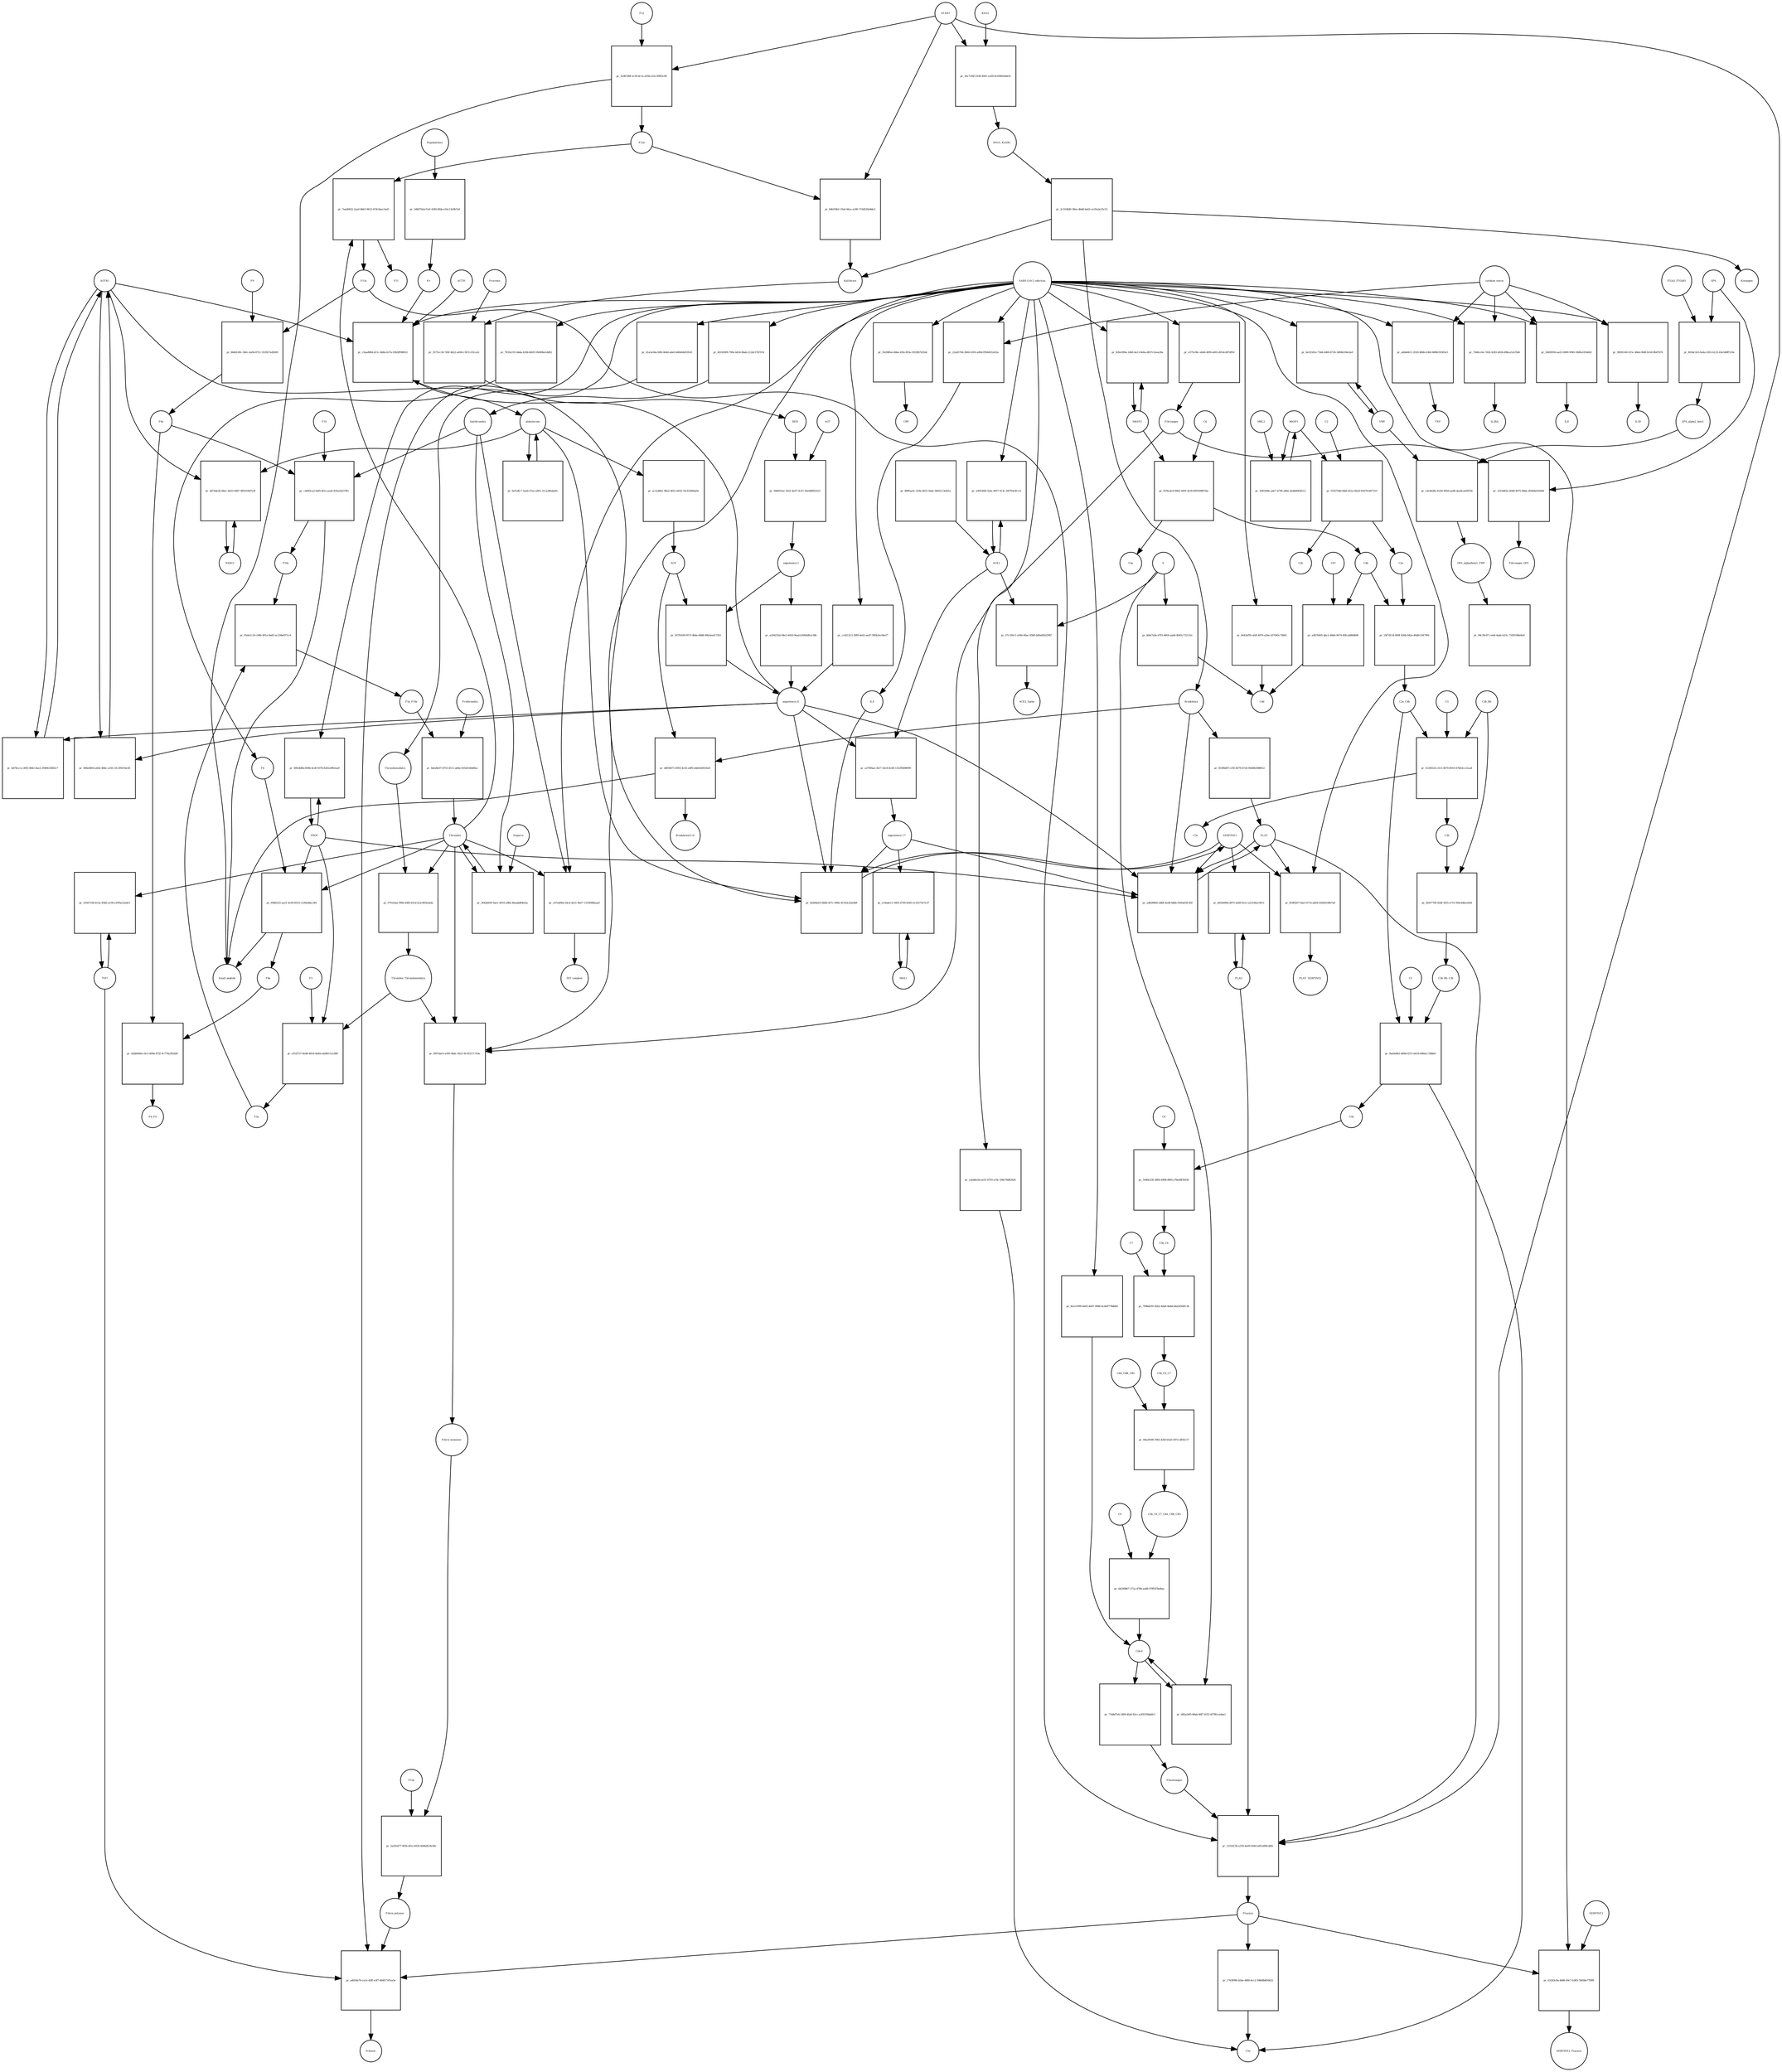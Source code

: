 strict digraph  {
F8 [annotation="urn_miriam_hgnc_3546|urn_miriam_taxonomy_9606", bipartite=0, cls=macromolecule, fontsize=4, label=F8, shape=circle];
"pr_f9483cf2-aa21-4c09-8333-c239a9da13fd" [annotation="", bipartite=1, cls=process, fontsize=4, label="pr_f9483cf2-aa21-4c09-8333-c239a9da13fd", shape=square];
"Small peptide" [annotation=urn_miriam_mesh_D010446, bipartite=0, cls=macromolecule, fontsize=4, label="Small peptide", shape=circle];
F8a [annotation="urn_miriam_hgnc.symbol_F8|urn_miriam_mesh_D015944|urn_miriam_taxonomy_9606", bipartite=0, cls=macromolecule, fontsize=4, label=F8a, shape=circle];
Thrombin [annotation="urn_miriam_hgnc_3535|urn_miriam_taxonomy_9606", bipartite=0, cls=macromolecule, fontsize=4, label=Thrombin, shape=circle];
PROC [annotation="urn_miriam_hgnc_9451|urn_miriam_taxonomy_9606", bipartite=0, cls=macromolecule, fontsize=4, label=PROC, shape=circle];
AGTR1 [annotation=urn_miriam_hgnc_336, bipartite=0, cls=macromolecule, fontsize=4, label=AGTR1, shape=circle];
"pr_bd78ccce-26f5-4842-8ae2-3949633065c7" [annotation="", bipartite=1, cls=process, fontsize=4, label="pr_bd78ccce-26f5-4842-8ae2-3949633065c7", shape=square];
"angiotensin II" [annotation="urn_miriam_obo.chebi_CHEBI%3A2718|urn_miriam_taxonomy_9606", bipartite=0, cls="simple chemical", fontsize=4, label="angiotensin II", shape=circle];
NR3C2 [annotation="", bipartite=0, cls=macromolecule, fontsize=4, label=NR3C2, shape=circle];
"pr_4d74da36-68ec-4e63-8487-9f6510fd7a5f" [annotation="", bipartite=1, cls=process, fontsize=4, label="pr_4d74da36-68ec-4e63-8487-9f6510fd7a5f", shape=square];
aldosterone [annotation="urn_miriam_obo.chebi_CHEBI%3A27584", bipartite=0, cls="simple chemical", fontsize=4, label=aldosterone, shape=circle];
"pr_6ef1dfc7-3aab-47ae-a891-31ca28faba81" [annotation="", bipartite=1, cls=process, fontsize=4, label="pr_6ef1dfc7-3aab-47ae-a891-31ca28faba81", shape=square];
SERPINE1 [annotation="", bipartite=0, cls=macromolecule, fontsize=4, label=SERPINE1, shape=circle];
"pr_9ed00a63-6b68-457c-996e-81342cd3e0b8" [annotation="", bipartite=1, cls=process, fontsize=4, label="pr_9ed00a63-6b68-457c-996e-81342cd3e0b8", shape=square];
"angiotensin I-7" [annotation="urn_miriam_obo.chebi_CHEBI%3A55438|urn_miriam_taxonomy_9606", bipartite=0, cls="simple chemical", fontsize=4, label="angiotensin I-7", shape=circle];
IL6 [annotation="urn_miriam_hgnc_6018|urn_miriam_taxonomy_9606", bipartite=0, cls=macromolecule, fontsize=4, label=IL6, shape=circle];
"pr_c5aad964-d11c-4b8a-b37a-93b5ff08f631" [annotation="", bipartite=1, cls=process, fontsize=4, label="pr_c5aad964-d11c-4b8a-b37a-93b5ff08f631", shape=square];
"SARS-CoV-2 infection" [annotation="urn_miriam_taxonomy_2697049|urn_miriam_mesh_D012327", bipartite=0, cls=phenotype, fontsize=4, label="SARS-CoV-2 infection", shape=circle];
"K+" [annotation="urn_miriam_obo.chebi_CHEBI%3A29103", bipartite=0, cls="simple chemical", fontsize=4, label="K+", shape=circle];
ACTH [annotation=urn_miriam_hgnc_9201, bipartite=0, cls="simple chemical", fontsize=4, label=ACTH, shape=circle];
"pr_cc8213c3-59f8-4e43-aed7-995b3ec6bcf7" [annotation="", bipartite=1, cls=process, fontsize=4, label="pr_cc8213c3-59f8-4e43-aed7-995b3ec6bcf7", shape=square];
Bradykinin [annotation="urn_miriam_obo.chebi_CHEBI%3A3165|urn_miriam_taxonomy_9606", bipartite=0, cls=macromolecule, fontsize=4, label=Bradykinin, shape=circle];
"pr_d4f58671-6993-4c02-a4f0-ebb63d5616a9" [annotation="", bipartite=1, cls=process, fontsize=4, label="pr_d4f58671-6993-4c02-a4f0-ebb63d5616a9", shape=square];
"Bradykinin(1-5)" [annotation="urn_miriam_mesh_C079000|urn_miriam_taxonomy_9606", bipartite=0, cls=macromolecule, fontsize=4, label="Bradykinin(1-5)", shape=circle];
ACE [annotation="urn_miriam_hgnc_2707|urn_miriam_taxonomy_9606", bipartite=0, cls=macromolecule, fontsize=4, label=ACE, shape=circle];
"pr_8100b607-cf5f-4079-b724-90d082088652" [annotation="", bipartite=1, cls=process, fontsize=4, label="pr_8100b607-cf5f-4079-b724-90d082088652", shape=square];
PLAT [annotation="urn_miriam_hgnc_9051|urn_miriam_taxonomy_9606", bipartite=0, cls=macromolecule, fontsize=4, label=PLAT, shape=circle];
"pr_406e8856-a60e-48dc-a165-1fc295016e38" [annotation="", bipartite=1, cls=process, fontsize=4, label="pr_406e8856-a60e-48dc-a165-1fc295016e38", shape=square];
MAS1 [annotation="", bipartite=0, cls=macromolecule, fontsize=4, label=MAS1, shape=circle];
"pr_e18ade11-5603-4769-b545-5c35275e7e37" [annotation="", bipartite=1, cls=process, fontsize=4, label="pr_e18ade11-5603-4769-b545-5c35275e7e37", shape=square];
Fibrinogen [annotation="urn_miriam_pubmed_19296670|urn_miriam_obo.go_GO%3A0005577|urn_miriam_hgnc_3661|urn_miriam_hgnc_3662|urn_miriam_hgnc_3694|urn_miriam_taxonomy_9606", bipartite=0, cls=complex, fontsize=4, label=Fibrinogen, shape=circle];
"pr_1010483a-4048-4975-9bbe-d5466e62044f" [annotation="", bipartite=1, cls=process, fontsize=4, label="pr_1010483a-4048-4975-9bbe-d5466e62044f", shape=square];
GP6 [annotation="urn_miriam_hgnc_HGNC%3A14388|urn_miriam_taxonomy_9606", bipartite=0, cls=macromolecule, fontsize=4, label=GP6, shape=circle];
Fibrinogen_GP6 [annotation="urn_miriam_pubmed_19296670|urn_miriam_obo.go_GO%3A0005577|urn_miriam_hgnc_HGNC%3A14388|urn_miriam_taxonomy_9606", bipartite=0, cls=complex, fontsize=4, label=Fibrinogen_GP6, shape=circle];
GP6_alpha2_beta1 [annotation="urn_miriam_pubmed_25051961|urn_miriam_taxonomy_10090|urn_miriam_hgnc_14338|urn_miriam_hgnc_6137|urn_miriam_hgnc_6153", bipartite=0, cls=complex, fontsize=4, label=GP6_alpha2_beta1, shape=circle];
"pr_cdc6628e-6106-493d-aed6-dae8cae69556" [annotation="", bipartite=1, cls=process, fontsize=4, label="pr_cdc6628e-6106-493d-aed6-dae8cae69556", shape=square];
VWF [annotation="urn_miriam_hgnc_12726|urn_miriam_taxonomy_9606", bipartite=0, cls=macromolecule, fontsize=4, label=VWF, shape=circle];
GP6_alpha2beta1_VWF [annotation="urn_miriam_pubmed_25051961|urn_miriam_taxonomy_10090|urn_miriam_hgnc_14338|urn_miriam_hgnc_6137|urn_miriam_hgnc_6153|urn_miriam_hgnc_12726", bipartite=0, cls=complex, fontsize=4, label=GP6_alpha2beta1_VWF, shape=circle];
"pr_803dc1b3-0a4a-4355-b125-43e3d6ff519e" [annotation="", bipartite=1, cls=process, fontsize=4, label="pr_803dc1b3-0a4a-4355-b125-43e3d6ff519e", shape=square];
ITGA2_ITGAB1 [annotation="urn_miriam_intact_EBI-16428357|urn_miriam_hgnc_6137|urn_miriam_hgnc_6153|urn_miriam_taxonomy_9606", bipartite=0, cls=complex, fontsize=4, label=ITGA2_ITGAB1, shape=circle];
"pr_94c39c87-ceb4-4ade-b33c-71091f48e8a9" [annotation="", bipartite=1, cls="omitted process", fontsize=4, label="pr_94c39c87-ceb4-4ade-b33c-71091f48e8a9", shape=square];
"Fibrin polymer" [annotation="urn_miriam_mesh_C465961|urn_miriam_taxonomy_9606", bipartite=0, cls=macromolecule, fontsize=4, label="Fibrin polymer", shape=circle];
"pr_ad018a76-ca1e-45ff-a3f7-804f17d7ea5e" [annotation="", bipartite=1, cls=process, fontsize=4, label="pr_ad018a76-ca1e-45ff-a3f7-804f17d7ea5e", shape=square];
"D-dimer" [annotation="urn_miriam_pubmed_19008457|urn_miriam_mesh_C036309|urn_miriam_taxonomy_9606", bipartite=0, cls=macromolecule, fontsize=4, label="D-dimer", shape=circle];
Plasmin [annotation="urn_miriam_hgnc.symbol_PLG|urn_miriam_mesh_D005341|urn_miriam_brenda_3.4.21.7|urn_miriam_taxonomy_9606", bipartite=0, cls=macromolecule, fontsize=4, label=Plasmin, shape=circle];
TAFI [annotation="urn_miriam_hgnc_1546|urn_miriam_taxonomy_9606", bipartite=0, cls=macromolecule, fontsize=4, label=TAFI, shape=circle];
"Fibrin monomer" [annotation="urn_miriam_mesh_C011468|urn_miriam_taxonomy_9606", bipartite=0, cls=macromolecule, fontsize=4, label="Fibrin monomer", shape=circle];
"pr_2a435d77-8f3b-4f1e-b924-b006d524c6fe" [annotation="", bipartite=1, cls=process, fontsize=4, label="pr_2a435d77-8f3b-4f1e-b924-b006d524c6fe", shape=square];
F13a [annotation="urn_miriam_hgnc.symbol_F13|urn_miriam_mesh_D026122|urn_miriam_brenda_2.3.2.13|urn_miriam_taxonomy_9606", bipartite=0, cls=macromolecule, fontsize=4, label=F13a, shape=circle];
"pr_a6bb6411-2020-484b-b3b0-688fe59303e3" [annotation="", bipartite=1, cls=process, fontsize=4, label="pr_a6bb6411-2020-484b-b3b0-688fe59303e3", shape=square];
TNF [annotation="urn_miriam_hgnc_11892|urn_miriam_taxonomy_9606", bipartite=0, cls=macromolecule, fontsize=4, label=TNF, shape=circle];
"cytokine storm" [annotation="urn_miriam_pubmed_2504360|urn_miriam_taxonomy_9606", bipartite=0, cls=phenotype, fontsize=4, label="cytokine storm", shape=circle];
"pr_1763f990-b54e-48fd-8cc2-398d8b856622" [annotation="", bipartite=1, cls=process, fontsize=4, label="pr_1763f990-b54e-48fd-8cc2-398d8b856622", shape=square];
C5a [annotation="urn_miriam_hgnc.symbol_C5|urn_miriam_mesh_D015936|urn_miriam_taxonomy_9606", bipartite=0, cls=macromolecule, fontsize=4, label=C5a, shape=circle];
"pr_7168d7e6-1d09-4fa4-83cc-a301939ab0c1" [annotation="", bipartite=1, cls=process, fontsize=4, label="pr_7168d7e6-1d09-4fa4-83cc-a301939ab0c1", shape=square];
Plasminogen [annotation="urn_miriam_hgnc_9071|urn_miriam_taxonomy_9606", bipartite=0, cls=macromolecule, fontsize=4, label=Plasminogen, shape=circle];
"C5b-9" [annotation="urn_miriam_obo.go_GO%3A0005579|urn_miriam_mesh_D015938|urn_miriam_mesh_D050776|urn_miriam_hgnc_1339|urn_miriam_hgnc_1346|urn_miriam_hgnc_1352|urn_miriam_hgnc_1353|urn_miriam_hgnc_1354|urn_miriam_hgnc_1358|urn_miriam_taxonomy_9606", bipartite=0, cls=complex, fontsize=4, label="C5b-9", shape=circle];
C2 [annotation="urn_miriam_hgnc_1248|urn_miriam_taxonomy_9606", bipartite=0, cls=macromolecule, fontsize=4, label=C2, shape=circle];
"pr_f33579dd-f4b6-451a-842d-934705497210" [annotation="", bipartite=1, cls=process, fontsize=4, label="pr_f33579dd-f4b6-451a-842d-934705497210", shape=square];
C2a [annotation="urn_miriam_hgnc.symbol_C2|urn_miriam_mesh_D050678|urn_miriam_taxonomy_9606", bipartite=0, cls=macromolecule, fontsize=4, label=C2a, shape=circle];
C2b [annotation="urn_miriam_hgnc.symbol_C2|urn_miriam_mesh_D050679|urn_miriam_taxonomy_9606", bipartite=0, cls=macromolecule, fontsize=4, label=C2b, shape=circle];
MASP1 [annotation="urn_miriam_hgnc_6901|urn_miriam_taxonomy_9606", bipartite=0, cls=macromolecule, fontsize=4, label=MASP1, shape=circle];
"pr_7446cc6e-7d26-4283-b02b-d9bca52cf5d6" [annotation="", bipartite=1, cls=process, fontsize=4, label="pr_7446cc6e-7d26-4283-b02b-d9bca52cf5d6", shape=square];
IL2RA [annotation="urn_miriam_hgnc_6008|urn_miriam_taxonomy_9606", bipartite=0, cls=macromolecule, fontsize=4, label=IL2RA, shape=circle];
"pr_5b83f056-aa23-4900-9f49-18d0a181b6d3" [annotation="", bipartite=1, cls=process, fontsize=4, label="pr_5b83f056-aa23-4900-9f49-18d0a181b6d3", shape=square];
IL8 [annotation="urn_miriam_hgnc_6025|urn_miriam_taxonomy_9606", bipartite=0, cls=macromolecule, fontsize=4, label=IL8, shape=circle];
"pr_cab4de26-ee55-4793-a7dc-59fe78d82826" [annotation="", bipartite=1, cls=process, fontsize=4, label="pr_cab4de26-ee55-4793-a7dc-59fe78d82826", shape=square];
"pr_22a4570d-2660-4393-a49d-f956d552ef2a" [annotation="", bipartite=1, cls=process, fontsize=4, label="pr_22a4570d-2660-4393-a49d-f956d552ef2a", shape=square];
"pr_0fb95160-015c-48eb-90df-fe5419b47b76" [annotation="", bipartite=1, cls=process, fontsize=4, label="pr_0fb95160-015c-48eb-90df-fe5419b47b76", shape=square];
IL1B [annotation="urn_miriam_hgnc_5992|urn_miriam_taxonomy_9606", bipartite=0, cls=macromolecule, fontsize=4, label=IL1B, shape=circle];
Prorenin [annotation="urn_miriam_hgnc_9958|urn_miriam_taxonomy_9606", bipartite=0, cls=macromolecule, fontsize=4, label=Prorenin, shape=circle];
"pr_3575cc34-7d5f-4b22-a438-c367cc01ca3c" [annotation="", bipartite=1, cls=process, fontsize=4, label="pr_3575cc34-7d5f-4b22-a438-c367cc01ca3c", shape=square];
REN [annotation="urn_miriam_hgnc.symbol_REN|urn_miriam_taxonomy_9606", bipartite=0, cls=macromolecule, fontsize=4, label=REN, shape=circle];
Kallikrein [annotation="urn_miriam_hgnc.symbol_KLKB1|urn_miriam_mesh_D020842|urn_miriam_brenda_3.4.21.34|urn_miriam_taxonomy_9606", bipartite=0, cls=macromolecule, fontsize=4, label=Kallikrein, shape=circle];
KLKB1 [annotation="urn_miriam_hgnc_6371|urn_miriam_taxonomy_9606", bipartite=0, cls=macromolecule, fontsize=4, label=KLKB1, shape=circle];
"pr_b6b1f4b1-1fed-44ce-a340-710d520e8de3" [annotation="", bipartite=1, cls=process, fontsize=4, label="pr_b6b1f4b1-1fed-44ce-a340-710d520e8de3", shape=square];
F12a [annotation="urn_miriam_hgnc.symbol_F12|urn_miriam_mesh_D015956|urn_miriam_brenda_3.4.21.38|urn_miriam_taxonomy_9606", bipartite=0, cls=macromolecule, fontsize=4, label=F12a, shape=circle];
"pr_d1a3a56a-fdf6-444d-ade0-b66b44d53543" [annotation="", bipartite=1, cls=process, fontsize=4, label="pr_d1a3a56a-fdf6-444d-ade0-b66b44d53543", shape=square];
Thrombomodulin [annotation="urn_miriam_hgnc_11784|urn_miriam_taxonomy_9606", bipartite=0, cls=macromolecule, fontsize=4, label=Thrombomodulin, shape=circle];
"pr_63243c8a-4086-49c7-b383-7b058e77f9f6" [annotation="", bipartite=1, cls=process, fontsize=4, label="pr_63243c8a-4086-49c7-b383-7b058e77f9f6", shape=square];
SERPINF2 [annotation="urn_miriam_hgnc_9075|urn_miriam_taxonomy_9606", bipartite=0, cls=macromolecule, fontsize=4, label=SERPINF2, shape=circle];
SERPINF2_Plasmin [annotation="urn_miriam_pubmed_2437112|urn_miriam_biogrid_314240|urn_miriam_hgnc_9075|urn_miriam_mesh_D005341|urn_miriam_taxonomy_9606", bipartite=0, cls=complex, fontsize=4, label=SERPINF2_Plasmin, shape=circle];
"pr_6643af93-afdf-4976-a5be-b37045c74861" [annotation="", bipartite=1, cls=process, fontsize=4, label="pr_6643af93-afdf-4976-a5be-b37045c74861", shape=square];
C4d [annotation="urn_miriam_hgnc.symbol_C4b|urn_miriam_mesh_C032261|urn_miriam_taxonomy_9606", bipartite=0, cls=macromolecule, fontsize=4, label=C4d, shape=circle];
"pr_9e1e1999-4e05-46d7-9946-4c4e9778db84" [annotation="", bipartite=1, cls=process, fontsize=4, label="pr_9e1e1999-4e05-46d7-9946-4c4e9778db84", shape=square];
"pr_4f824d6b-609b-4cdf-9378-8281a9fb5aa9" [annotation="", bipartite=1, cls=process, fontsize=4, label="pr_4f824d6b-609b-4cdf-9378-8281a9fb5aa9", shape=square];
"pr_be55581e-73b8-4460-8726-3d94b106e2a9" [annotation="", bipartite=1, cls=process, fontsize=4, label="pr_be55581e-73b8-4460-8726-3d94b106e2a9", shape=square];
"pr_54208fee-6bbe-45fe-8f3a-1933fb7435dc" [annotation="", bipartite=1, cls=process, fontsize=4, label="pr_54208fee-6bbe-45fe-8f3a-1933fb7435dc", shape=square];
CRP [annotation="urn_miriam_hgnc_2367|urn_miriam_taxonomy_9606", bipartite=0, cls=macromolecule, fontsize=4, label=CRP, shape=circle];
"pr_d45a1bf5-68ab-46f7-81f2-6f79fccedae1" [annotation="", bipartite=1, cls=process, fontsize=4, label="pr_d45a1bf5-68ab-46f7-81f2-6f79fccedae1", shape=square];
S [annotation="urn_miriam_uniprot_P0DTC2|urn_miriam_uniprot_P59594|urn_miriam_taxonomy_2697049", bipartite=0, cls=macromolecule, fontsize=4, label=S, shape=circle];
"pr_bbfe7a9a-d7f3-4804-aab0-8045c732132c" [annotation="", bipartite=1, cls=process, fontsize=4, label="pr_bbfe7a9a-d7f3-4804-aab0-8045c732132c", shape=square];
"pr_a270f4ae-3b17-43c8-8c60-1322f9d98999" [annotation="", bipartite=1, cls=process, fontsize=4, label="pr_a270f4ae-3b17-43c8-8c60-1322f9d98999", shape=square];
ACE2 [annotation="urn_miriam_hgnc_13557|urn_miriam_taxonomy_9606", bipartite=0, cls=macromolecule, fontsize=4, label=ACE2, shape=circle];
"pr_889fae0c-559a-4631-8ebc-8405c13efd1a" [annotation="", bipartite=1, cls=process, fontsize=4, label="pr_889fae0c-559a-4631-8ebc-8405c13efd1a", shape=square];
"pr_07c330c1-a584-40ac-8580-bd0af6b32987" [annotation="", bipartite=1, cls=process, fontsize=4, label="pr_07c330c1-a584-40ac-8580-bd0af6b32987", shape=square];
ACE2_Spike [annotation="urn_miriam_pdb_6CS2|urn_miriam_hgnc_13557|urn_miriam_uniprot_P0DTC2|urn_miriam_taxonomy_9606|urn_miriam_taxonomy_2697049", bipartite=0, cls=complex, fontsize=4, label=ACE2_Spike, shape=circle];
"pr_a90536f4-5efa-4957-913c-20f704cffc14" [annotation="", bipartite=1, cls=process, fontsize=4, label="pr_a90536f4-5efa-4957-913c-20f704cffc14", shape=square];
"pr_d01830f8-799e-4d54-8bab-212dc57b7914" [annotation="", bipartite=1, cls=process, fontsize=4, label="pr_d01830f8-799e-4d54-8bab-212dc57b7914", shape=square];
Antithrombin [annotation="urn_miriam_hgnc_775|urn_miriam_taxonomy_9606", bipartite=0, cls=macromolecule, fontsize=4, label=Antithrombin, shape=circle];
"pr_7835a191-bbda-420b-b829-59d49be1dd92" [annotation="", bipartite=1, cls=process, fontsize=4, label="pr_7835a191-bbda-420b-b829-59d49be1dd92", shape=square];
C4b [annotation="urn_miriam_hgnc_1324|urn_miriam_taxonomy_9606", bipartite=0, cls=macromolecule, fontsize=4, label=C4b, shape=circle];
"pr_a4b76405-bbc2-46b6-9074-80fcab8b9b96" [annotation="", bipartite=1, cls=process, fontsize=4, label="pr_a4b76405-bbc2-46b6-9074-80fcab8b9b96", shape=square];
CFI [annotation="urn_miriam_hgnc_2771|urn_miriam_taxonomy_9606", bipartite=0, cls=macromolecule, fontsize=4, label=CFI, shape=circle];
C3b [annotation="urn_miriam_hgnc.symbol_C3|urn_miriam_mesh_D003179|urn_miriam_taxonomy_9606", bipartite=0, cls=macromolecule, fontsize=4, label=C3b, shape=circle];
"pr_fb507706-92df-43f3-a719-394c4dbce644" [annotation="", bipartite=1, cls=process, fontsize=4, label="pr_fb507706-92df-43f3-a719-394c4dbce644", shape=square];
C3b_Bb [annotation="urn_miriam_pubmed_12440962|urn_miriam_brenda_3.4.21.47|urn_miriam_mesh_D051561|urn_miriam_mesh_D003179|urn_miriam_hgnc_1037|urn_miriam_taxonomy_9606", bipartite=0, cls=complex, fontsize=4, label=C3b_Bb, shape=circle];
C3b_Bb_C3b [annotation="urn_miriam_pubmed_12440962|urn_miriam_brenda_34.4.21.47|urn_miriam_mesh_D051566|urn_miriam_mesh_D003179|urn_miriam_hgnc_1037|urn_miriam_taxonomy_9606", bipartite=0, cls=complex, fontsize=4, label=C3b_Bb_C3b, shape=circle];
"pr_1bf7d154-800f-426b-942e-80dfe3347991" [annotation="", bipartite=1, cls=process, fontsize=4, label="pr_1bf7d154-800f-426b-942e-80dfe3347991", shape=square];
C2a_C4b [annotation="urn_miriam_mesh_D051574|urn_miriam_brenda_3.4.21.43|urn_miriam_mesh_D050678|urn_miriam_hgnc_1324|urn_miriam_taxonomy_9606", bipartite=0, cls=complex, fontsize=4, label=C2a_C4b, shape=circle];
C4 [annotation="urn_miriam_mesh_D00318|urn_miriam_taxonomy_9606", bipartite=0, cls=macromolecule, fontsize=4, label=C4, shape=circle];
"pr_f47bcdc9-6962-4091-8cf8-895939ff55bc" [annotation="", bipartite=1, cls=process, fontsize=4, label="pr_f47bcdc9-6962-4091-8cf8-895939ff55bc", shape=square];
C4a [annotation="urn_miriam_hgnc_1323|urn_miriam_taxonomy_9606", bipartite=0, cls=macromolecule, fontsize=4, label=C4a, shape=circle];
MASP2 [annotation="urn_miriam_hgnc_6902|urn_miriam_taxonomy_9606", bipartite=0, cls=macromolecule, fontsize=4, label=MASP2, shape=circle];
"pr_3f45508e-ade7-4796-a86e-dedb8063fe12" [annotation="", bipartite=1, cls=process, fontsize=4, label="pr_3f45508e-ade7-4796-a86e-dedb8063fe12", shape=square];
MBL2 [annotation="urn_miriam_hgnc_6902|urn_miriam_taxonomy_9606", bipartite=0, cls=macromolecule, fontsize=4, label=MBL2, shape=circle];
"pr_82bc099a-1d60-4a13-8e6a-d837c2eea28a" [annotation="", bipartite=1, cls=process, fontsize=4, label="pr_82bc099a-1d60-4a13-8e6a-d837c2eea28a", shape=square];
PLAU [annotation="urn_miriam_hgnc_9052|urn_miriam_taxonomy_9606", bipartite=0, cls=macromolecule, fontsize=4, label=PLAU, shape=circle];
"pr_8d1b006b-d975-4a89-8ce1-a5214b2c9fc5" [annotation="", bipartite=1, cls=process, fontsize=4, label="pr_8d1b006b-d975-4a89-8ce1-a5214b2c9fc5", shape=square];
C5b_C6_C7_C8A_C8B_C8G [annotation="urn_miriam_pubmed_28630159|urn_miriam_mesh_C042295|urn_miriam_mesh_D050776|urn_miriam_hgnc_1339|urn_miriam_hgnc_1352|urn_miriam_hgnc_1353|urn_miriam_hgnc_1354|urn_miriam_taxonomy_9606", bipartite=0, cls=complex, fontsize=4, label=C5b_C6_C7_C8A_C8B_C8G, shape=circle];
"pr_64200867-371a-478b-aa88-97fff47be8aa" [annotation="", bipartite=1, cls=process, fontsize=4, label="pr_64200867-371a-478b-aa88-97fff47be8aa", shape=square];
C9 [annotation="urn_miriam_hgnc_1358|urn_miriam_taxonomy_9606", bipartite=0, cls=macromolecule, fontsize=4, label=C9, shape=circle];
C5b_C6_C7 [annotation="urn_miriam_pubmed_28630159|urn_miriam_mesh_C037453|urn_miriam_mesh_D050776|urn_miriam_hgnc_1339|urn_miriam_hgnc_1346|urn_miriam_taxonomy_9606", bipartite=0, cls=complex, fontsize=4, label=C5b_C6_C7, shape=circle];
"pr_94a2930f-1963-42bf-b5a0-587ccdf45c37" [annotation="", bipartite=1, cls=process, fontsize=4, label="pr_94a2930f-1963-42bf-b5a0-587ccdf45c37", shape=square];
C8A_C8B_C8G [annotation="urn_miriam_mesh_D003185|urn_miriam_hgnc_1353|urn_miriam_hgnc_1352|urn_miriam_hgnc_1354|urn_miriam_taxonomy_9606", bipartite=0, cls=complex, fontsize=4, label=C8A_C8B_C8G, shape=circle];
C5b_C6 [annotation="urn_miriam_mesh_C050974|urn_miriam_mesh_D050776|urn_miriam_hgnc_1339|urn_miriam_taxonomy_9606", bipartite=0, cls=complex, fontsize=4, label=C5b_C6, shape=circle];
"pr_769bd291-82b2-4da9-8a8d-b6a545effc3b" [annotation="", bipartite=1, cls=process, fontsize=4, label="pr_769bd291-82b2-4da9-8a8d-b6a545effc3b", shape=square];
C7 [annotation="urn_miriam_hgnc_HGNC%3A1346|urn_miriam_taxonomy_9606", bipartite=0, cls=macromolecule, fontsize=4, label=C7, shape=circle];
C5b [annotation="urn_miriam_hgnc.symbol_C5|urn_miriam_mesh_D050776|urn_miriam_taxonomy_9606", bipartite=0, cls=macromolecule, fontsize=4, label=C5b, shape=circle];
"pr_5449e530-3860-4908-89f0-a7be08f30245" [annotation="", bipartite=1, cls=process, fontsize=4, label="pr_5449e530-3860-4908-89f0-a7be08f30245", shape=square];
C6 [annotation="urn_miriam_hgnc_1339|urn_miriam_taxonomy_9606", bipartite=0, cls=macromolecule, fontsize=4, label=C6, shape=circle];
C5 [annotation="urn_miriam_hgnc_1331|urn_miriam_taxonomy_9606", bipartite=0, cls=macromolecule, fontsize=4, label=C5, shape=circle];
"pr_9aa9a862-d89d-457e-b618-b96dcc7d8bef" [annotation="", bipartite=1, cls=process, fontsize=4, label="pr_9aa9a862-d89d-457e-b618-b96dcc7d8bef", shape=square];
C3 [annotation="urn_miriam_hgnc_1318|urn_miriam_taxonomy_9606", bipartite=0, cls=macromolecule, fontsize=4, label=C3, shape=circle];
"pr_612f0224-c413-4070-8010-67b63cc21aa4" [annotation="", bipartite=1, cls=process, fontsize=4, label="pr_612f0224-c413-4070-8010-67b63cc21aa4", shape=square];
C3a [annotation="urn_miriam_hgnc.symbol_C3|urn_miriam_mesh_D015926|urn_miriam_taxonomy_9606", bipartite=0, cls=macromolecule, fontsize=4, label=C3a, shape=circle];
"pr_f701edae-f90b-44fb-831d-fa3c965b3ada" [annotation="", bipartite=1, cls=process, fontsize=4, label="pr_f701edae-f90b-44fb-831d-fa3c965b3ada", shape=square];
Thrombin_Thrombomodulin [annotation="urn_miriam_pubmed_6282863|urn_miriam_taxonomy_9986|urn_miriam_biogrid_283352|urn_miriam_mesh_D013917|urn_miriam_hgnc_11784", bipartite=0, cls=complex, fontsize=4, label=Thrombin_Thrombomodulin, shape=circle];
"pr_f097abc0-a595-4bdc-9413-9c59317c743e" [annotation="", bipartite=1, cls=process, fontsize=4, label="pr_f097abc0-a595-4bdc-9413-9c59317c743e", shape=square];
KNG1_KLKB1 [annotation="urn_miriam_pubmed_17598838|urn_miriam_intact_EBI-10087151|urn_miriam_hgnc_6371|urn_miriam_hgnc_6383|urn_miriam_taxonomy_9606", bipartite=0, cls=complex, fontsize=4, label=KNG1_KLKB1, shape=circle];
"pr_2c1638d0-38ee-4bdd-ba63-ce35a2e25c52" [annotation="", bipartite=1, cls=process, fontsize=4, label="pr_2c1638d0-38ee-4bdd-ba63-ce35a2e25c52", shape=square];
Kininogen [annotation="urn_miriam_hgnc.symbol_KNG1|urn_miriam_mesh_D019679|urn_miriam_taxonomy_9606", bipartite=0, cls=macromolecule, fontsize=4, label=Kininogen, shape=circle];
"pr_e375c06c-eb46-4f09-a693-d91dcd87df50" [annotation="", bipartite=1, cls=process, fontsize=4, label="pr_e375c06c-eb46-4f09-a693-d91dcd87df50", shape=square];
"angiotensin I" [annotation="urn_miriam_obo.chebi_CHEBI%3A2718|urn_miriam_taxonomy_9606", bipartite=0, cls="simple chemical", fontsize=4, label="angiotensin I", shape=circle];
"pr_a504235d-d4e5-4450-9ead-b3064d6ce38b" [annotation="", bipartite=1, cls=process, fontsize=4, label="pr_a504235d-d4e5-4450-9ead-b3064d6ce38b", shape=square];
"pr_f03f9207-fda5-4714-ab64-029e8100b7a9" [annotation="", bipartite=1, cls=process, fontsize=4, label="pr_f03f9207-fda5-4714-ab64-029e8100b7a9", shape=square];
PLAT_SERPINE1 [annotation="urn_miriam_pubmed_22449964|urn_miriam_intact_EBI-7800882|urn_miriam_hgnc_9051|urn_miriam_hgnc_8593|urn_miriam_taxonomy_9606", bipartite=0, cls=complex, fontsize=4, label=PLAT_SERPINE1, shape=circle];
"pr_55567c68-b15a-45b6-a158-e1f95e22a4e3" [annotation="", bipartite=1, cls=process, fontsize=4, label="pr_55567c68-b15a-45b6-a158-e1f95e22a4e3", shape=square];
"pr_ad8289b9-edb8-4ed8-b8bb-0560af5fc45f" [annotation="", bipartite=1, cls=process, fontsize=4, label="pr_ad8289b9-edb8-4ed8-b8bb-0560af5fc45f", shape=square];
"pr_cb7ad00d-5dcd-4e21-9b27-131969dbaaef" [annotation="", bipartite=1, cls=process, fontsize=4, label="pr_cb7ad00d-5dcd-4e21-9b27-131969dbaaef", shape=square];
"TAT complex" [annotation="urn_miriam_pubmed_22930518|urn_miriam_mesh_C046193|urn_miriam_mesh_D013917|urn_miriam_hgnc_775|urn_miriam_taxonomy_9606", bipartite=0, cls=complex, fontsize=4, label="TAT complex", shape=circle];
"pr_1331d13b-a330-4a09-8344-a851d99cddfa" [annotation="", bipartite=1, cls=process, fontsize=4, label="pr_1331d13b-a330-4a09-8344-a851d99cddfa", shape=square];
F11a [annotation="urn_miriam_hgnc.symbol_F11|urn_miriam_mesh_D015945|urn_miriam_brenda_3.4.21.27|urn_miriam_taxonomy_9606", bipartite=0, cls=macromolecule, fontsize=4, label=F11a, shape=circle];
"pr_3642b659-9ae1-4910-a9b6-46aabd84efaa" [annotation="", bipartite=1, cls=process, fontsize=4, label="pr_3642b659-9ae1-4910-a9b6-46aabd84efaa", shape=square];
Heparin [annotation="urn_miriam_pubmed_708377|urn_miriam_obo.chebi_CHEBI%3A28304|urn_miriam_taxonomy_9606", bipartite=0, cls="simple chemical", fontsize=4, label=Heparin, shape=circle];
Prothrombin [annotation="urn_miriam_hgnc_3535|urn_miriam_taxonomy_9606", bipartite=0, cls=macromolecule, fontsize=4, label=Prothrombin, shape=circle];
"pr_8afa8e07-8755-4511-ab0a-935d3344d9ea" [annotation="", bipartite=1, cls=process, fontsize=4, label="pr_8afa8e07-8755-4511-ab0a-935d3344d9ea", shape=square];
F5a_F10a [annotation="urn_miriam_pubmed_2303476|urn_miriam_mesh_C022475|urn_miriam_mesh_D15943|urn_miriam_mesh_D015951|urn_miriam_taxonomy_9606", bipartite=0, cls=complex, fontsize=4, label=F5a_F10a, shape=circle];
F10a [annotation="urn_miriam_hgnc.symbol_F10|urn_miriam_mesh_D015951|urn_miriam_brenda_3.4.21.6|urn_miriam_taxonomy_9606", bipartite=0, cls=macromolecule, fontsize=4, label=F10a, shape=circle];
"pr_65de1c18-c94b-491a-8a63-ec258ef071c4" [annotation="", bipartite=1, cls=process, fontsize=4, label="pr_65de1c18-c94b-491a-8a63-ec258ef071c4", shape=square];
F5a [annotation="urn_miriam_hgnc.symbol_F5|urn_miriam_mesh_D015943|urn_miriam_taxonomy_9606", bipartite=0, cls=macromolecule, fontsize=4, label=F5a, shape=circle];
F5 [annotation="urn_miriam_hgnc_3541|urn_miriam_taxonomy_9606", bipartite=0, cls=macromolecule, fontsize=4, label=F5, shape=circle];
"pr_cf52f737-8e48-4816-8a84-ad28611a1d99" [annotation="", bipartite=1, cls=process, fontsize=4, label="pr_cf52f737-8e48-4816-8a84-ad28611a1d99", shape=square];
F9a [annotation="urn_miriam_hgnc.symbol_F9|urn_miriam_mesh_D015949|urn_miriam_taxonomy_9606", bipartite=0, cls=macromolecule, fontsize=4, label=F9a, shape=circle];
"pr_d2bb9d9d-c6c3-4094-875f-9c779a392d26" [annotation="", bipartite=1, cls=process, fontsize=4, label="pr_d2bb9d9d-c6c3-4094-875f-9c779a392d26", shape=square];
F8_F9 [annotation="urn_miriam_pubmed_22471307|urn_miriam_hgnc_3546|urn_miriam_hgnc_35531|urn_miriam_intact_EBI-11621595|urn_miriam_taxonomy_9606", bipartite=0, cls=complex, fontsize=4, label=F8_F9, shape=circle];
F9 [annotation="urn_miriam_hgnc_35531|urn_miriam_taxonomy_9606", bipartite=0, cls=macromolecule, fontsize=4, label=F9, shape=circle];
"pr_86db149c-3b0c-4a0b-8721-353927ed5699" [annotation="", bipartite=1, cls=process, fontsize=4, label="pr_86db149c-3b0c-4a0b-8721-353927ed5699", shape=square];
"pr_45c7cfbf-0338-4941-a320-8c05d93ebb35" [annotation="", bipartite=1, cls=process, fontsize=4, label="pr_45c7cfbf-0338-4941-a320-8c05d93ebb35", shape=square];
KNG1 [annotation="urn_miriam_hgnc.symbol_6383|urn_miriam_taxonomy_9606", bipartite=0, cls=macromolecule, fontsize=4, label=KNG1, shape=circle];
"pr_7aad9432-2aa0-4b63-9613-47dc9aec5ed1" [annotation="", bipartite=1, cls=process, fontsize=4, label="pr_7aad9432-2aa0-4b63-9613-47dc9aec5ed1", shape=square];
F11 [annotation="urn_miriam_hgnc_3529|urn_miriam_taxonomy_9606", bipartite=0, cls=macromolecule, fontsize=4, label=F11, shape=circle];
F12 [annotation="urn_miriam_hgnc_3530|urn_miriam_taxonomy_9606", bipartite=0, cls=macromolecule, fontsize=4, label=F12, shape=circle];
"pr_5c8b7d9f-2c28-4c1a-a05b-e22c309f2c06" [annotation="", bipartite=1, cls=process, fontsize=4, label="pr_5c8b7d9f-2c28-4c1a-a05b-e22c309f2c06", shape=square];
"pr_057fd109-f073-4b6a-8d88-99b3ea417501" [annotation="", bipartite=1, cls=process, fontsize=4, label="pr_057fd109-f073-4b6a-8d88-99b3ea417501", shape=square];
F10 [annotation="urn_miriam_hgnc_3528|urn_miriam_taxonomy_9606", bipartite=0, cls=macromolecule, fontsize=4, label=F10, shape=circle];
"pr_c4d93ca2-0af0-4f1a-aea6-835a24237ffc" [annotation="", bipartite=1, cls=process, fontsize=4, label="pr_c4d93ca2-0af0-4f1a-aea6-835a24237ffc", shape=square];
AGT [annotation="urn_miriam_hgnc_333|urn_miriam_taxonomy_9606", bipartite=0, cls=macromolecule, fontsize=4, label=AGT, shape=circle];
"pr_048625ee-1b52-4e07-9c47-26e086f63221" [annotation="", bipartite=1, cls=process, fontsize=4, label="pr_048625ee-1b52-4e07-9c47-26e086f63221", shape=square];
"pr_ac1ed9b1-98a2-4651-b032-55cf33844a0e" [annotation="", bipartite=1, cls=process, fontsize=4, label="pr_ac1ed9b1-98a2-4651-b032-55cf33844a0e", shape=square];
"pr_3d6070eb-f1ef-4340-8fda-e1bc13e9b7a9" [annotation="", bipartite=1, cls=process, fontsize=4, label="pr_3d6070eb-f1ef-4340-8fda-e1bc13e9b7a9", shape=square];
Hypokalemia [annotation="urn_miriam_mesh_D007008|urn_miriam_taxonomy_9606", bipartite=0, cls=phenotype, fontsize=4, label=Hypokalemia, shape=circle];
F8 -> "pr_f9483cf2-aa21-4c09-8333-c239a9da13fd"  [annotation="", interaction_type=consumption];
"pr_f9483cf2-aa21-4c09-8333-c239a9da13fd" -> "Small peptide"  [annotation="", interaction_type=production];
"pr_f9483cf2-aa21-4c09-8333-c239a9da13fd" -> F8a  [annotation="", interaction_type=production];
F8a -> "pr_d2bb9d9d-c6c3-4094-875f-9c779a392d26"  [annotation="", interaction_type=consumption];
Thrombin -> "pr_f9483cf2-aa21-4c09-8333-c239a9da13fd"  [annotation="urn_miriam_pubmed_15746105|urn_miriam_taxonomy_9606", interaction_type=catalysis];
Thrombin -> "pr_f701edae-f90b-44fb-831d-fa3c965b3ada"  [annotation="", interaction_type=consumption];
Thrombin -> "pr_f097abc0-a595-4bdc-9413-9c59317c743e"  [annotation="urn_miriam_pubmed_6282863|urn_miriam_pubmed_28228446|urn_miriam_pubmed_2117226|urn_miriam_taxonomy_9606", interaction_type=catalysis];
Thrombin -> "pr_55567c68-b15a-45b6-a158-e1f95e22a4e3"  [annotation="urn_miriam_pubmed_23809134|urn_miriam_taxonomy_9823", interaction_type=catalysis];
Thrombin -> "pr_cb7ad00d-5dcd-4e21-9b27-131969dbaaef"  [annotation="", interaction_type=consumption];
Thrombin -> "pr_3642b659-9ae1-4910-a9b6-46aabd84efaa"  [annotation="", interaction_type=consumption];
Thrombin -> "pr_7aad9432-2aa0-4b63-9613-47dc9aec5ed1"  [annotation="urn_miriam_pubmed_21304106|urn_miriam_pubmed_8631976|urn_miriam_taxonomy_9606", interaction_type=catalysis];
PROC -> "pr_f9483cf2-aa21-4c09-8333-c239a9da13fd"  [annotation="urn_miriam_pubmed_15746105|urn_miriam_taxonomy_9606", interaction_type=inhibition];
PROC -> "pr_4f824d6b-609b-4cdf-9378-8281a9fb5aa9"  [annotation="", interaction_type=consumption];
PROC -> "pr_ad8289b9-edb8-4ed8-b8bb-0560af5fc45f"  [annotation="urn_miriam_pubmed_10373228|urn_miriam_pubmed_3124286|urn_miriam_taxonomy_9606|urn_miriam_pubmed_12091055|urn_miriam_pubmed_3096399", interaction_type=inhibition];
PROC -> "pr_cf52f737-8e48-4816-8a84-ad28611a1d99"  [annotation="urn_miriam_pubmed_6282863|urn_miriam_pubmed_6572921|urn_miriam_pubmed_2322551|urn_miriam_taxonomy_9606", interaction_type=inhibition];
AGTR1 -> "pr_bd78ccce-26f5-4842-8ae2-3949633065c7"  [annotation="", interaction_type=consumption];
AGTR1 -> "pr_4d74da36-68ec-4e63-8487-9f6510fd7a5f"  [annotation="urn_miriam_pubmed_21349712|urn_miriam_taxonomy_10116|urn_miriam_pubmed_7045029|urn_miriam_taxonomy_10090", interaction_type=catalysis];
AGTR1 -> "pr_9ed00a63-6b68-457c-996e-81342cd3e0b8"  [annotation="urn_miriam_pubmed_2091055|urn_miriam_taxonomy_9606|urn_miriam_pubmed_8034668|urn_miriam_pubmed_20591974|urn_miriam_pubmed_11983698", interaction_type=catalysis];
AGTR1 -> "pr_c5aad964-d11c-4b8a-b37a-93b5ff08f631"  [annotation="urn_miriam_pubmed_8404594|urn_miriam_taxonomy_9606|urn_miriam_pubmed_173529|urn_miriam_taxonomy_9615|urn_miriam_pubmed_32565254", interaction_type=catalysis];
AGTR1 -> "pr_406e8856-a60e-48dc-a165-1fc295016e38"  [annotation="", interaction_type=consumption];
"pr_bd78ccce-26f5-4842-8ae2-3949633065c7" -> AGTR1  [annotation="", interaction_type=production];
"angiotensin II" -> "pr_bd78ccce-26f5-4842-8ae2-3949633065c7"  [annotation="", interaction_type=stimulation];
"angiotensin II" -> "pr_9ed00a63-6b68-457c-996e-81342cd3e0b8"  [annotation="urn_miriam_pubmed_2091055|urn_miriam_taxonomy_9606|urn_miriam_pubmed_8034668|urn_miriam_pubmed_20591974|urn_miriam_pubmed_11983698", interaction_type=catalysis];
"angiotensin II" -> "pr_c5aad964-d11c-4b8a-b37a-93b5ff08f631"  [annotation="urn_miriam_pubmed_8404594|urn_miriam_taxonomy_9606|urn_miriam_pubmed_173529|urn_miriam_taxonomy_9615|urn_miriam_pubmed_32565254", interaction_type=catalysis];
"angiotensin II" -> "pr_406e8856-a60e-48dc-a165-1fc295016e38"  [annotation="urn_miriam_pubmed_8158359|urn_miriam_taxonomy_9606", interaction_type=stimulation];
"angiotensin II" -> "pr_a270f4ae-3b17-43c8-8c60-1322f9d98999"  [annotation="", interaction_type=consumption];
"angiotensin II" -> "pr_ad8289b9-edb8-4ed8-b8bb-0560af5fc45f"  [annotation="urn_miriam_pubmed_10373228|urn_miriam_pubmed_3124286|urn_miriam_taxonomy_9606|urn_miriam_pubmed_12091055|urn_miriam_pubmed_3096399", interaction_type=catalysis];
NR3C2 -> "pr_4d74da36-68ec-4e63-8487-9f6510fd7a5f"  [annotation="", interaction_type=consumption];
"pr_4d74da36-68ec-4e63-8487-9f6510fd7a5f" -> NR3C2  [annotation="", interaction_type=production];
aldosterone -> "pr_4d74da36-68ec-4e63-8487-9f6510fd7a5f"  [annotation="urn_miriam_pubmed_21349712|urn_miriam_taxonomy_10116|urn_miriam_pubmed_7045029|urn_miriam_taxonomy_10090", interaction_type=stimulation];
aldosterone -> "pr_6ef1dfc7-3aab-47ae-a891-31ca28faba81"  [annotation="", interaction_type=consumption];
aldosterone -> "pr_9ed00a63-6b68-457c-996e-81342cd3e0b8"  [annotation="urn_miriam_pubmed_2091055|urn_miriam_taxonomy_9606|urn_miriam_pubmed_8034668|urn_miriam_pubmed_20591974|urn_miriam_pubmed_11983698", interaction_type=catalysis];
aldosterone -> "pr_ac1ed9b1-98a2-4651-b032-55cf33844a0e"  [annotation="urn_miriam_pubmed_5932931|urn_miriam_taxonomy_10116", interaction_type=catalysis];
"pr_6ef1dfc7-3aab-47ae-a891-31ca28faba81" -> aldosterone  [annotation="", interaction_type=production];
SERPINE1 -> "pr_9ed00a63-6b68-457c-996e-81342cd3e0b8"  [annotation="", interaction_type=consumption];
SERPINE1 -> "pr_8d1b006b-d975-4a89-8ce1-a5214b2c9fc5"  [annotation="urn_miriam_pubmed_21199867|urn_miriam_taxonomy_9606", interaction_type=inhibition];
SERPINE1 -> "pr_f03f9207-fda5-4714-ab64-029e8100b7a9"  [annotation="", interaction_type=consumption];
SERPINE1 -> "pr_ad8289b9-edb8-4ed8-b8bb-0560af5fc45f"  [annotation="urn_miriam_pubmed_10373228|urn_miriam_pubmed_3124286|urn_miriam_taxonomy_9606|urn_miriam_pubmed_12091055|urn_miriam_pubmed_3096399", interaction_type=inhibition];
"pr_9ed00a63-6b68-457c-996e-81342cd3e0b8" -> SERPINE1  [annotation="", interaction_type=production];
"angiotensin I-7" -> "pr_9ed00a63-6b68-457c-996e-81342cd3e0b8"  [annotation="urn_miriam_pubmed_2091055|urn_miriam_taxonomy_9606|urn_miriam_pubmed_8034668|urn_miriam_pubmed_20591974|urn_miriam_pubmed_11983698", interaction_type=inhibition];
"angiotensin I-7" -> "pr_e18ade11-5603-4769-b545-5c35275e7e37"  [annotation="urn_miriam_pubmed_18026570|urn_miriam_taxonomy_10090", interaction_type=stimulation];
"angiotensin I-7" -> "pr_ad8289b9-edb8-4ed8-b8bb-0560af5fc45f"  [annotation="urn_miriam_pubmed_10373228|urn_miriam_pubmed_3124286|urn_miriam_taxonomy_9606|urn_miriam_pubmed_12091055|urn_miriam_pubmed_3096399", interaction_type=inhibition];
IL6 -> "pr_9ed00a63-6b68-457c-996e-81342cd3e0b8"  [annotation="urn_miriam_pubmed_2091055|urn_miriam_taxonomy_9606|urn_miriam_pubmed_8034668|urn_miriam_pubmed_20591974|urn_miriam_pubmed_11983698", interaction_type=catalysis];
"pr_c5aad964-d11c-4b8a-b37a-93b5ff08f631" -> aldosterone  [annotation="", interaction_type=production];
"SARS-CoV-2 infection" -> "pr_c5aad964-d11c-4b8a-b37a-93b5ff08f631"  [annotation="urn_miriam_pubmed_8404594|urn_miriam_taxonomy_9606|urn_miriam_pubmed_173529|urn_miriam_taxonomy_9615|urn_miriam_pubmed_32565254", interaction_type="necessary stimulation"];
"SARS-CoV-2 infection" -> "pr_cc8213c3-59f8-4e43-aed7-995b3ec6bcf7"  [annotation="urn_miriam_pubmed_32048163|urn_miriam_taxonomy_9606", interaction_type=catalysis];
"SARS-CoV-2 infection" -> "pr_ad018a76-ca1e-45ff-a3f7-804f17d7ea5e"  [annotation="urn_miriam_pubmed_29096812|urn_miriam_pubmed_10574983|urn_miriam_pubmed_32172226|urn_miriam_taxonomy_9606", interaction_type="necessary stimulation"];
"SARS-CoV-2 infection" -> "pr_a6bb6411-2020-484b-b3b0-688fe59303e3"  [annotation="urn_miriam_pubmed_32504360|urn_miriam_taxonomy_9606", interaction_type=stimulation];
"SARS-CoV-2 infection" -> "pr_7446cc6e-7d26-4283-b02b-d9bca52cf5d6"  [annotation="urn_miriam_pubmed_32286245|urn_miriam_taxonomy_9606", interaction_type=stimulation];
"SARS-CoV-2 infection" -> "pr_5b83f056-aa23-4900-9f49-18d0a181b6d3"  [annotation="urn_miriam_pubmed_32286245|urn_miriam_taxonomy_9606", interaction_type=stimulation];
"SARS-CoV-2 infection" -> "pr_cab4de26-ee55-4793-a7dc-59fe78d82826"  [annotation="urn_miriam_pmc_PMC7260598|urn_miriam_taxonomy_9606", interaction_type="necessary stimulation"];
"SARS-CoV-2 infection" -> "pr_22a4570d-2660-4393-a49d-f956d552ef2a"  [annotation="urn_miriam_pubmed_32286245|urn_miriam_taxonomy_9606", interaction_type=stimulation];
"SARS-CoV-2 infection" -> "pr_0fb95160-015c-48eb-90df-fe5419b47b76"  [annotation="urn_miriam_pubmed_32359396|urn_miriam_taxonomy_9606", interaction_type=stimulation];
"SARS-CoV-2 infection" -> "pr_d1a3a56a-fdf6-444d-ade0-b66b44d53543"  [annotation="urn_miriam_doi_10.1101%2F2020.04.25.20077842|urn_miriam_taxonomy_9606", interaction_type="necessary stimulation"];
"SARS-CoV-2 infection" -> "pr_63243c8a-4086-49c7-b383-7b058e77f9f6"  [annotation="urn_miriam_pubmed_2437112|urn_miriam_doi_10.1101%2F2020.04.25.20077842|urn_miriam_taxonomy_9606", interaction_type=stimulation];
"SARS-CoV-2 infection" -> "pr_6643af93-afdf-4976-a5be-b37045c74861"  [annotation="urn_miriam_pubmed_32299776|urn_miriam_taxonomy_9606", interaction_type=stimulation];
"SARS-CoV-2 infection" -> "pr_9e1e1999-4e05-46d7-9946-4c4e9778db84"  [annotation="urn_miriam_pmc_PMC7260598|urn_miriam_taxonomy_9606", interaction_type="necessary stimulation"];
"SARS-CoV-2 infection" -> "pr_4f824d6b-609b-4cdf-9378-8281a9fb5aa9"  [annotation="urn_miriam_pubmed_32302438|urn_miriam_taxonomy_9606", interaction_type="necessary stimulation"];
"SARS-CoV-2 infection" -> "pr_be55581e-73b8-4460-8726-3d94b106e2a9"  [annotation="urn_miriam_pubmed_32367170|urn_miriam_taxonomy_9606", interaction_type="necessary stimulation"];
"SARS-CoV-2 infection" -> "pr_54208fee-6bbe-45fe-8f3a-1933fb7435dc"  [annotation="urn_miriam_pubmed_32171076|urn_miriam_taxonomy_9606", interaction_type="necessary stimulation"];
"SARS-CoV-2 infection" -> "pr_a90536f4-5efa-4957-913c-20f704cffc14"  [annotation="urn_miriam_pubmed_16008552|urn_miriam_taxonomy_9606", interaction_type=inhibition];
"SARS-CoV-2 infection" -> "pr_d01830f8-799e-4d54-8bab-212dc57b7914"  [annotation="urn_miriam_pubmed_32302438|urn_miriam_taxonomy_9606", interaction_type=inhibition];
"SARS-CoV-2 infection" -> "pr_7835a191-bbda-420b-b829-59d49be1dd92"  [annotation="urn_miriam_pubmed_32367170|urn_miriam_taxonomy_9606", interaction_type="necessary stimulation"];
"SARS-CoV-2 infection" -> "pr_82bc099a-1d60-4a13-8e6a-d837c2eea28a"  [annotation="urn_miriam_pubmed_11290788|urn_miriam_pubmed_32299776|urn_miriam_taxonomy_9606", interaction_type=stimulation];
"SARS-CoV-2 infection" -> "pr_f097abc0-a595-4bdc-9413-9c59317c743e"  [annotation="urn_miriam_pubmed_6282863|urn_miriam_pubmed_28228446|urn_miriam_pubmed_2117226|urn_miriam_taxonomy_9606", interaction_type="necessary stimulation"];
"SARS-CoV-2 infection" -> "pr_e375c06c-eb46-4f09-a693-d91dcd87df50"  [annotation="urn_miriam_pubmed_32172226|urn_miriam_taxonomy_9606", interaction_type="necessary stimulation"];
"SARS-CoV-2 infection" -> "pr_f03f9207-fda5-4714-ab64-029e8100b7a9"  [annotation="urn_miriam_pubmed_22449964|urn_miriam_doi_10.1101%2F2020.04.25.20077842|urn_miriam_taxonomy_9606", interaction_type="necessary stimulation"];
"SARS-CoV-2 infection" -> "pr_cb7ad00d-5dcd-4e21-9b27-131969dbaaef"  [annotation="urn_miriam_pubmed_8136018|urn_miriam_doi_10.1101%2F2020.04.25.20077842|urn_miriam_taxonomy_9606", interaction_type="necessary stimulation"];
"K+" -> "pr_c5aad964-d11c-4b8a-b37a-93b5ff08f631"  [annotation="urn_miriam_pubmed_8404594|urn_miriam_taxonomy_9606|urn_miriam_pubmed_173529|urn_miriam_taxonomy_9615|urn_miriam_pubmed_32565254", interaction_type=catalysis];
ACTH -> "pr_c5aad964-d11c-4b8a-b37a-93b5ff08f631"  [annotation="urn_miriam_pubmed_8404594|urn_miriam_taxonomy_9606|urn_miriam_pubmed_173529|urn_miriam_taxonomy_9615|urn_miriam_pubmed_32565254", interaction_type=catalysis];
"pr_cc8213c3-59f8-4e43-aed7-995b3ec6bcf7" -> "angiotensin II"  [annotation="", interaction_type=production];
Bradykinin -> "pr_d4f58671-6993-4c02-a4f0-ebb63d5616a9"  [annotation="", interaction_type=consumption];
Bradykinin -> "pr_8100b607-cf5f-4079-b724-90d082088652"  [annotation="urn_miriam_pubmed_9066005|urn_miriam_taxonomy_9606", interaction_type=stimulation];
Bradykinin -> "pr_ad8289b9-edb8-4ed8-b8bb-0560af5fc45f"  [annotation="urn_miriam_pubmed_10373228|urn_miriam_pubmed_3124286|urn_miriam_taxonomy_9606|urn_miriam_pubmed_12091055|urn_miriam_pubmed_3096399", interaction_type=catalysis];
"pr_d4f58671-6993-4c02-a4f0-ebb63d5616a9" -> "Bradykinin(1-5)"  [annotation="", interaction_type=production];
"pr_d4f58671-6993-4c02-a4f0-ebb63d5616a9" -> "Small peptide"  [annotation="", interaction_type=production];
ACE -> "pr_d4f58671-6993-4c02-a4f0-ebb63d5616a9"  [annotation="urn_miriam_taxonomy_9606|urn_miriam_pubmed_10969042", interaction_type=catalysis];
ACE -> "pr_057fd109-f073-4b6a-8d88-99b3ea417501"  [annotation="urn_miriam_taxonomy_9606|urn_miriam_pubmed_190881|urn_miriam_pubmed_10969042", interaction_type=catalysis];
"pr_8100b607-cf5f-4079-b724-90d082088652" -> PLAT  [annotation="", interaction_type=production];
PLAT -> "pr_f03f9207-fda5-4714-ab64-029e8100b7a9"  [annotation="", interaction_type=consumption];
PLAT -> "pr_ad8289b9-edb8-4ed8-b8bb-0560af5fc45f"  [annotation="", interaction_type=consumption];
PLAT -> "pr_1331d13b-a330-4a09-8344-a851d99cddfa"  [annotation="urn_miriam_pubmed_89876|urn_miriam_taxonomy_9606|urn_miriam_pubmed_3850647|urn_miriam_pubmed_2966802|urn_miriam_pubmed_6539333", interaction_type=catalysis];
"pr_406e8856-a60e-48dc-a165-1fc295016e38" -> AGTR1  [annotation="", interaction_type=production];
MAS1 -> "pr_e18ade11-5603-4769-b545-5c35275e7e37"  [annotation="", interaction_type=consumption];
"pr_e18ade11-5603-4769-b545-5c35275e7e37" -> MAS1  [annotation="", interaction_type=production];
Fibrinogen -> "pr_1010483a-4048-4975-9bbe-d5466e62044f"  [annotation="", interaction_type=consumption];
Fibrinogen -> "pr_f097abc0-a595-4bdc-9413-9c59317c743e"  [annotation="", interaction_type=consumption];
"pr_1010483a-4048-4975-9bbe-d5466e62044f" -> Fibrinogen_GP6  [annotation="", interaction_type=production];
GP6 -> "pr_1010483a-4048-4975-9bbe-d5466e62044f"  [annotation="", interaction_type=consumption];
GP6 -> "pr_803dc1b3-0a4a-4355-b125-43e3d6ff519e"  [annotation="", interaction_type=consumption];
GP6_alpha2_beta1 -> "pr_cdc6628e-6106-493d-aed6-dae8cae69556"  [annotation="", interaction_type=consumption];
"pr_cdc6628e-6106-493d-aed6-dae8cae69556" -> GP6_alpha2beta1_VWF  [annotation="", interaction_type=production];
VWF -> "pr_cdc6628e-6106-493d-aed6-dae8cae69556"  [annotation="", interaction_type=consumption];
VWF -> "pr_be55581e-73b8-4460-8726-3d94b106e2a9"  [annotation="", interaction_type=consumption];
GP6_alpha2beta1_VWF -> "pr_94c39c87-ceb4-4ade-b33c-71091f48e8a9"  [annotation="", interaction_type=consumption];
"pr_803dc1b3-0a4a-4355-b125-43e3d6ff519e" -> GP6_alpha2_beta1  [annotation="", interaction_type=production];
ITGA2_ITGAB1 -> "pr_803dc1b3-0a4a-4355-b125-43e3d6ff519e"  [annotation="", interaction_type=consumption];
"Fibrin polymer" -> "pr_ad018a76-ca1e-45ff-a3f7-804f17d7ea5e"  [annotation="", interaction_type=consumption];
"pr_ad018a76-ca1e-45ff-a3f7-804f17d7ea5e" -> "D-dimer"  [annotation="", interaction_type=production];
Plasmin -> "pr_ad018a76-ca1e-45ff-a3f7-804f17d7ea5e"  [annotation="urn_miriam_pubmed_29096812|urn_miriam_pubmed_10574983|urn_miriam_pubmed_32172226|urn_miriam_taxonomy_9606", interaction_type=catalysis];
Plasmin -> "pr_1763f990-b54e-48fd-8cc2-398d8b856622"  [annotation="urn_miriam_pubmed_27077125|urn_miriam_taxonomy_10090", interaction_type="necessary stimulation"];
Plasmin -> "pr_63243c8a-4086-49c7-b383-7b058e77f9f6"  [annotation="", interaction_type=consumption];
TAFI -> "pr_ad018a76-ca1e-45ff-a3f7-804f17d7ea5e"  [annotation="urn_miriam_pubmed_29096812|urn_miriam_pubmed_10574983|urn_miriam_pubmed_32172226|urn_miriam_taxonomy_9606", interaction_type=catalysis];
TAFI -> "pr_55567c68-b15a-45b6-a158-e1f95e22a4e3"  [annotation="", interaction_type=consumption];
"Fibrin monomer" -> "pr_2a435d77-8f3b-4f1e-b924-b006d524c6fe"  [annotation="", interaction_type=consumption];
"pr_2a435d77-8f3b-4f1e-b924-b006d524c6fe" -> "Fibrin polymer"  [annotation="", interaction_type=production];
F13a -> "pr_2a435d77-8f3b-4f1e-b924-b006d524c6fe"  [annotation="urn_miriam_pubmed_29096812|urn_miriam_pubmed_7577232|urn_miriam_taxonomy_9606", interaction_type=catalysis];
"pr_a6bb6411-2020-484b-b3b0-688fe59303e3" -> TNF  [annotation="", interaction_type=production];
"cytokine storm" -> "pr_a6bb6411-2020-484b-b3b0-688fe59303e3"  [annotation="urn_miriam_pubmed_32504360|urn_miriam_taxonomy_9606", interaction_type=stimulation];
"cytokine storm" -> "pr_7446cc6e-7d26-4283-b02b-d9bca52cf5d6"  [annotation="urn_miriam_pubmed_32286245|urn_miriam_taxonomy_9606", interaction_type=stimulation];
"cytokine storm" -> "pr_5b83f056-aa23-4900-9f49-18d0a181b6d3"  [annotation="urn_miriam_pubmed_32286245|urn_miriam_taxonomy_9606", interaction_type=stimulation];
"cytokine storm" -> "pr_22a4570d-2660-4393-a49d-f956d552ef2a"  [annotation="urn_miriam_pubmed_32286245|urn_miriam_taxonomy_9606", interaction_type=stimulation];
"cytokine storm" -> "pr_0fb95160-015c-48eb-90df-fe5419b47b76"  [annotation="urn_miriam_pubmed_32359396|urn_miriam_taxonomy_9606", interaction_type=stimulation];
"pr_1763f990-b54e-48fd-8cc2-398d8b856622" -> C5a  [annotation="", interaction_type=production];
"pr_7168d7e6-1d09-4fa4-83cc-a301939ab0c1" -> Plasminogen  [annotation="", interaction_type=production];
Plasminogen -> "pr_1331d13b-a330-4a09-8344-a851d99cddfa"  [annotation="", interaction_type=consumption];
"C5b-9" -> "pr_7168d7e6-1d09-4fa4-83cc-a301939ab0c1"  [annotation="urn_miriam_pubmed_9012652|urn_miriam_taxonomy_9606", interaction_type=stimulation];
"C5b-9" -> "pr_d45a1bf5-68ab-46f7-81f2-6f79fccedae1"  [annotation="", interaction_type=consumption];
C2 -> "pr_f33579dd-f4b6-451a-842d-934705497210"  [annotation="", interaction_type=consumption];
"pr_f33579dd-f4b6-451a-842d-934705497210" -> C2a  [annotation="", interaction_type=production];
"pr_f33579dd-f4b6-451a-842d-934705497210" -> C2b  [annotation="", interaction_type=production];
C2a -> "pr_1bf7d154-800f-426b-942e-80dfe3347991"  [annotation="", interaction_type=consumption];
MASP1 -> "pr_f33579dd-f4b6-451a-842d-934705497210"  [annotation="urn_miriam_pubmed_10946292|urn_miriam_taxonomy_9606", interaction_type=catalysis];
MASP1 -> "pr_3f45508e-ade7-4796-a86e-dedb8063fe12"  [annotation="", interaction_type=consumption];
"pr_7446cc6e-7d26-4283-b02b-d9bca52cf5d6" -> IL2RA  [annotation="", interaction_type=production];
"pr_5b83f056-aa23-4900-9f49-18d0a181b6d3" -> IL8  [annotation="", interaction_type=production];
"pr_cab4de26-ee55-4793-a7dc-59fe78d82826" -> C5a  [annotation="", interaction_type=production];
"pr_22a4570d-2660-4393-a49d-f956d552ef2a" -> IL6  [annotation="", interaction_type=production];
"pr_0fb95160-015c-48eb-90df-fe5419b47b76" -> IL1B  [annotation="", interaction_type=production];
Prorenin -> "pr_3575cc34-7d5f-4b22-a438-c367cc01ca3c"  [annotation="", interaction_type=consumption];
"pr_3575cc34-7d5f-4b22-a438-c367cc01ca3c" -> REN  [annotation="", interaction_type=production];
REN -> "pr_048625ee-1b52-4e07-9c47-26e086f63221"  [annotation="urn_miriam_pubmed_10585461|urn_miriam_pubmed_30934934|urn_miriam_pubmed_6172448|urn_miriam_taxonomy_9606", interaction_type=catalysis];
Kallikrein -> "pr_3575cc34-7d5f-4b22-a438-c367cc01ca3c"  [annotation="urn_miriam_pubmed_692685|urn_miriam_taxonomy_9606", interaction_type=catalysis];
KLKB1 -> "pr_b6b1f4b1-1fed-44ce-a340-710d520e8de3"  [annotation="", interaction_type=consumption];
KLKB1 -> "pr_1331d13b-a330-4a09-8344-a851d99cddfa"  [annotation="urn_miriam_pubmed_89876|urn_miriam_taxonomy_9606|urn_miriam_pubmed_3850647|urn_miriam_pubmed_2966802|urn_miriam_pubmed_6539333", interaction_type=catalysis];
KLKB1 -> "pr_45c7cfbf-0338-4941-a320-8c05d93ebb35"  [annotation="", interaction_type=consumption];
KLKB1 -> "pr_5c8b7d9f-2c28-4c1a-a05b-e22c309f2c06"  [annotation="urn_miriam_pubmed_7391081|urn_miriam_taxonomy_9606|urn_miriam_pubmed_864009", interaction_type=catalysis];
"pr_b6b1f4b1-1fed-44ce-a340-710d520e8de3" -> Kallikrein  [annotation="", interaction_type=production];
F12a -> "pr_b6b1f4b1-1fed-44ce-a340-710d520e8de3"  [annotation="urn_miriam_pubmed_21304106|urn_miriam_taxonomy_9606", interaction_type=catalysis];
F12a -> "pr_7aad9432-2aa0-4b63-9613-47dc9aec5ed1"  [annotation="", interaction_type=consumption];
"pr_d1a3a56a-fdf6-444d-ade0-b66b44d53543" -> Thrombomodulin  [annotation="", interaction_type=production];
Thrombomodulin -> "pr_f701edae-f90b-44fb-831d-fa3c965b3ada"  [annotation="", interaction_type=consumption];
"pr_63243c8a-4086-49c7-b383-7b058e77f9f6" -> SERPINF2_Plasmin  [annotation="", interaction_type=production];
SERPINF2 -> "pr_63243c8a-4086-49c7-b383-7b058e77f9f6"  [annotation="", interaction_type=consumption];
"pr_6643af93-afdf-4976-a5be-b37045c74861" -> C4d  [annotation="", interaction_type=production];
"pr_9e1e1999-4e05-46d7-9946-4c4e9778db84" -> "C5b-9"  [annotation="", interaction_type=production];
"pr_4f824d6b-609b-4cdf-9378-8281a9fb5aa9" -> PROC  [annotation="", interaction_type=production];
"pr_be55581e-73b8-4460-8726-3d94b106e2a9" -> VWF  [annotation="", interaction_type=production];
"pr_54208fee-6bbe-45fe-8f3a-1933fb7435dc" -> CRP  [annotation="", interaction_type=production];
"pr_d45a1bf5-68ab-46f7-81f2-6f79fccedae1" -> "C5b-9"  [annotation="", interaction_type=production];
S -> "pr_d45a1bf5-68ab-46f7-81f2-6f79fccedae1"  [annotation="", interaction_type=consumption];
S -> "pr_bbfe7a9a-d7f3-4804-aab0-8045c732132c"  [annotation="", interaction_type=consumption];
S -> "pr_07c330c1-a584-40ac-8580-bd0af6b32987"  [annotation="", interaction_type=consumption];
"pr_bbfe7a9a-d7f3-4804-aab0-8045c732132c" -> C4d  [annotation="", interaction_type=production];
"pr_a270f4ae-3b17-43c8-8c60-1322f9d98999" -> "angiotensin I-7"  [annotation="", interaction_type=production];
ACE2 -> "pr_a270f4ae-3b17-43c8-8c60-1322f9d98999"  [annotation="urn_miriam_pubmed_23392115|urn_miriam_taxonomy_10090", interaction_type=catalysis];
ACE2 -> "pr_07c330c1-a584-40ac-8580-bd0af6b32987"  [annotation="", interaction_type=consumption];
ACE2 -> "pr_a90536f4-5efa-4957-913c-20f704cffc14"  [annotation="", interaction_type=consumption];
"pr_889fae0c-559a-4631-8ebc-8405c13efd1a" -> ACE2  [annotation="", interaction_type=production];
"pr_07c330c1-a584-40ac-8580-bd0af6b32987" -> ACE2_Spike  [annotation="", interaction_type=production];
"pr_a90536f4-5efa-4957-913c-20f704cffc14" -> ACE2  [annotation="", interaction_type=production];
"pr_d01830f8-799e-4d54-8bab-212dc57b7914" -> Antithrombin  [annotation="", interaction_type=production];
Antithrombin -> "pr_cb7ad00d-5dcd-4e21-9b27-131969dbaaef"  [annotation="", interaction_type=consumption];
Antithrombin -> "pr_3642b659-9ae1-4910-a9b6-46aabd84efaa"  [annotation="urn_miriam_pubmed_579490|urn_miriam_taxonomy_9606", interaction_type=inhibition];
Antithrombin -> "pr_c4d93ca2-0af0-4f1a-aea6-835a24237ffc"  [annotation="urn_miriam_pubmed_11551226|urn_miriam_pubmed_15853774|urn_miriam_taxonomy_9606", interaction_type=inhibition];
"pr_7835a191-bbda-420b-b829-59d49be1dd92" -> F8  [annotation="", interaction_type=production];
C4b -> "pr_a4b76405-bbc2-46b6-9074-80fcab8b9b96"  [annotation="", interaction_type=consumption];
C4b -> "pr_1bf7d154-800f-426b-942e-80dfe3347991"  [annotation="", interaction_type=consumption];
"pr_a4b76405-bbc2-46b6-9074-80fcab8b9b96" -> C4d  [annotation="", interaction_type=production];
CFI -> "pr_a4b76405-bbc2-46b6-9074-80fcab8b9b96"  [annotation="urn_miriam_pubmed_19362461|urn_miriam_taxonomy_9606", interaction_type=catalysis];
C3b -> "pr_fb507706-92df-43f3-a719-394c4dbce644"  [annotation="", interaction_type=consumption];
"pr_fb507706-92df-43f3-a719-394c4dbce644" -> C3b_Bb_C3b  [annotation="", interaction_type=production];
C3b_Bb -> "pr_fb507706-92df-43f3-a719-394c4dbce644"  [annotation="", interaction_type=consumption];
C3b_Bb -> "pr_612f0224-c413-4070-8010-67b63cc21aa4"  [annotation="urn_miriam_pubmed_427127|urn_miriam_taxonomy_9606|urn_miriam_pubmed_17395591", interaction_type=catalysis];
C3b_Bb_C3b -> "pr_9aa9a862-d89d-457e-b618-b96dcc7d8bef"  [annotation="urn_miriam_pubmed_30083158|urn_miriam_taxonomy_9606|urn_miriam_pubmed_12878586", interaction_type=catalysis];
"pr_1bf7d154-800f-426b-942e-80dfe3347991" -> C2a_C4b  [annotation="", interaction_type=production];
C2a_C4b -> "pr_9aa9a862-d89d-457e-b618-b96dcc7d8bef"  [annotation="urn_miriam_pubmed_30083158|urn_miriam_taxonomy_9606|urn_miriam_pubmed_12878586", interaction_type=catalysis];
C2a_C4b -> "pr_612f0224-c413-4070-8010-67b63cc21aa4"  [annotation="urn_miriam_pubmed_427127|urn_miriam_taxonomy_9606|urn_miriam_pubmed_17395591", interaction_type=catalysis];
C4 -> "pr_f47bcdc9-6962-4091-8cf8-895939ff55bc"  [annotation="", interaction_type=consumption];
"pr_f47bcdc9-6962-4091-8cf8-895939ff55bc" -> C4b  [annotation="", interaction_type=production];
"pr_f47bcdc9-6962-4091-8cf8-895939ff55bc" -> C4a  [annotation="", interaction_type=production];
MASP2 -> "pr_f47bcdc9-6962-4091-8cf8-895939ff55bc"  [annotation="urn_miriam_pubmed_21664989|urn_miriam_taxonomy_9606", interaction_type=catalysis];
MASP2 -> "pr_82bc099a-1d60-4a13-8e6a-d837c2eea28a"  [annotation="", interaction_type=consumption];
"pr_3f45508e-ade7-4796-a86e-dedb8063fe12" -> MASP1  [annotation="", interaction_type=production];
MBL2 -> "pr_3f45508e-ade7-4796-a86e-dedb8063fe12"  [annotation="urn_miriam_pubmed_11290788|urn_miriam_taxonomy_9606", interaction_type=stimulation];
"pr_82bc099a-1d60-4a13-8e6a-d837c2eea28a" -> MASP2  [annotation="", interaction_type=production];
PLAU -> "pr_8d1b006b-d975-4a89-8ce1-a5214b2c9fc5"  [annotation="", interaction_type=consumption];
PLAU -> "pr_1331d13b-a330-4a09-8344-a851d99cddfa"  [annotation="urn_miriam_pubmed_89876|urn_miriam_taxonomy_9606|urn_miriam_pubmed_3850647|urn_miriam_pubmed_2966802|urn_miriam_pubmed_6539333", interaction_type=catalysis];
"pr_8d1b006b-d975-4a89-8ce1-a5214b2c9fc5" -> PLAU  [annotation="", interaction_type=production];
C5b_C6_C7_C8A_C8B_C8G -> "pr_64200867-371a-478b-aa88-97fff47be8aa"  [annotation="", interaction_type=consumption];
"pr_64200867-371a-478b-aa88-97fff47be8aa" -> "C5b-9"  [annotation="", interaction_type=production];
C9 -> "pr_64200867-371a-478b-aa88-97fff47be8aa"  [annotation="", interaction_type=consumption];
C5b_C6_C7 -> "pr_94a2930f-1963-42bf-b5a0-587ccdf45c37"  [annotation="", interaction_type=consumption];
"pr_94a2930f-1963-42bf-b5a0-587ccdf45c37" -> C5b_C6_C7_C8A_C8B_C8G  [annotation="", interaction_type=production];
C8A_C8B_C8G -> "pr_94a2930f-1963-42bf-b5a0-587ccdf45c37"  [annotation="", interaction_type=consumption];
C5b_C6 -> "pr_769bd291-82b2-4da9-8a8d-b6a545effc3b"  [annotation="", interaction_type=consumption];
"pr_769bd291-82b2-4da9-8a8d-b6a545effc3b" -> C5b_C6_C7  [annotation="", interaction_type=production];
C7 -> "pr_769bd291-82b2-4da9-8a8d-b6a545effc3b"  [annotation="", interaction_type=consumption];
C5b -> "pr_5449e530-3860-4908-89f0-a7be08f30245"  [annotation="", interaction_type=consumption];
"pr_5449e530-3860-4908-89f0-a7be08f30245" -> C5b_C6  [annotation="", interaction_type=production];
C6 -> "pr_5449e530-3860-4908-89f0-a7be08f30245"  [annotation="", interaction_type=consumption];
C5 -> "pr_9aa9a862-d89d-457e-b618-b96dcc7d8bef"  [annotation="", interaction_type=consumption];
"pr_9aa9a862-d89d-457e-b618-b96dcc7d8bef" -> C5b  [annotation="", interaction_type=production];
"pr_9aa9a862-d89d-457e-b618-b96dcc7d8bef" -> C5a  [annotation="", interaction_type=production];
C3 -> "pr_612f0224-c413-4070-8010-67b63cc21aa4"  [annotation="", interaction_type=consumption];
"pr_612f0224-c413-4070-8010-67b63cc21aa4" -> C3a  [annotation="", interaction_type=production];
"pr_612f0224-c413-4070-8010-67b63cc21aa4" -> C3b  [annotation="", interaction_type=production];
"pr_f701edae-f90b-44fb-831d-fa3c965b3ada" -> Thrombin_Thrombomodulin  [annotation="", interaction_type=production];
Thrombin_Thrombomodulin -> "pr_f097abc0-a595-4bdc-9413-9c59317c743e"  [annotation="urn_miriam_pubmed_6282863|urn_miriam_pubmed_28228446|urn_miriam_pubmed_2117226|urn_miriam_taxonomy_9606", interaction_type=inhibition];
Thrombin_Thrombomodulin -> "pr_cf52f737-8e48-4816-8a84-ad28611a1d99"  [annotation="urn_miriam_pubmed_6282863|urn_miriam_pubmed_6572921|urn_miriam_pubmed_2322551|urn_miriam_taxonomy_9606", interaction_type=inhibition];
"pr_f097abc0-a595-4bdc-9413-9c59317c743e" -> "Fibrin monomer"  [annotation="", interaction_type=production];
KNG1_KLKB1 -> "pr_2c1638d0-38ee-4bdd-ba63-ce35a2e25c52"  [annotation="urn_miriam_pubmed_6768384|urn_miriam_pubmed_4627469|urn_miriam_taxonomy_9606", interaction_type=catalysis];
"pr_2c1638d0-38ee-4bdd-ba63-ce35a2e25c52" -> Kininogen  [annotation="", interaction_type=production];
"pr_2c1638d0-38ee-4bdd-ba63-ce35a2e25c52" -> Bradykinin  [annotation="", interaction_type=production];
"pr_2c1638d0-38ee-4bdd-ba63-ce35a2e25c52" -> Kallikrein  [annotation="", interaction_type=production];
"pr_e375c06c-eb46-4f09-a693-d91dcd87df50" -> Fibrinogen  [annotation="", interaction_type=production];
"angiotensin I" -> "pr_a504235d-d4e5-4450-9ead-b3064d6ce38b"  [annotation="", interaction_type=consumption];
"angiotensin I" -> "pr_057fd109-f073-4b6a-8d88-99b3ea417501"  [annotation="", interaction_type=consumption];
"pr_a504235d-d4e5-4450-9ead-b3064d6ce38b" -> "angiotensin II"  [annotation="", interaction_type=production];
"pr_f03f9207-fda5-4714-ab64-029e8100b7a9" -> PLAT_SERPINE1  [annotation="", interaction_type=production];
"pr_55567c68-b15a-45b6-a158-e1f95e22a4e3" -> TAFI  [annotation="", interaction_type=production];
"pr_ad8289b9-edb8-4ed8-b8bb-0560af5fc45f" -> PLAT  [annotation="", interaction_type=production];
"pr_cb7ad00d-5dcd-4e21-9b27-131969dbaaef" -> "TAT complex"  [annotation="", interaction_type=production];
"pr_1331d13b-a330-4a09-8344-a851d99cddfa" -> Plasmin  [annotation="", interaction_type=production];
F11a -> "pr_1331d13b-a330-4a09-8344-a851d99cddfa"  [annotation="urn_miriam_pubmed_89876|urn_miriam_taxonomy_9606|urn_miriam_pubmed_3850647|urn_miriam_pubmed_2966802|urn_miriam_pubmed_6539333", interaction_type=catalysis];
F11a -> "pr_86db149c-3b0c-4a0b-8721-353927ed5699"  [annotation="urn_miriam_pubmed_9100000|urn_miriam_taxonomy_9606", interaction_type=catalysis];
"pr_3642b659-9ae1-4910-a9b6-46aabd84efaa" -> Thrombin  [annotation="", interaction_type=production];
Heparin -> "pr_3642b659-9ae1-4910-a9b6-46aabd84efaa"  [annotation="urn_miriam_pubmed_579490|urn_miriam_taxonomy_9606", interaction_type=catalysis];
Prothrombin -> "pr_8afa8e07-8755-4511-ab0a-935d3344d9ea"  [annotation="", interaction_type=consumption];
"pr_8afa8e07-8755-4511-ab0a-935d3344d9ea" -> Thrombin  [annotation="", interaction_type=production];
F5a_F10a -> "pr_8afa8e07-8755-4511-ab0a-935d3344d9ea"  [annotation="urn_miriam_pubmed_4430674|urn_miriam_pubmed_3818642|urn_miriam_taxonomy_9606", interaction_type=catalysis];
F10a -> "pr_65de1c18-c94b-491a-8a63-ec258ef071c4"  [annotation="", interaction_type=consumption];
"pr_65de1c18-c94b-491a-8a63-ec258ef071c4" -> F5a_F10a  [annotation="", interaction_type=production];
F5a -> "pr_65de1c18-c94b-491a-8a63-ec258ef071c4"  [annotation="", interaction_type=consumption];
F5 -> "pr_cf52f737-8e48-4816-8a84-ad28611a1d99"  [annotation="", interaction_type=consumption];
"pr_cf52f737-8e48-4816-8a84-ad28611a1d99" -> F5a  [annotation="", interaction_type=production];
F9a -> "pr_d2bb9d9d-c6c3-4094-875f-9c779a392d26"  [annotation="", interaction_type=consumption];
F9a -> "pr_c4d93ca2-0af0-4f1a-aea6-835a24237ffc"  [annotation="urn_miriam_pubmed_11551226|urn_miriam_pubmed_15853774|urn_miriam_taxonomy_9606", interaction_type=catalysis];
"pr_d2bb9d9d-c6c3-4094-875f-9c779a392d26" -> F8_F9  [annotation="", interaction_type=production];
F9 -> "pr_86db149c-3b0c-4a0b-8721-353927ed5699"  [annotation="", interaction_type=consumption];
"pr_86db149c-3b0c-4a0b-8721-353927ed5699" -> F9a  [annotation="", interaction_type=production];
"pr_45c7cfbf-0338-4941-a320-8c05d93ebb35" -> KNG1_KLKB1  [annotation="", interaction_type=production];
KNG1 -> "pr_45c7cfbf-0338-4941-a320-8c05d93ebb35"  [annotation="", interaction_type=consumption];
"pr_7aad9432-2aa0-4b63-9613-47dc9aec5ed1" -> F11  [annotation="", interaction_type=production];
"pr_7aad9432-2aa0-4b63-9613-47dc9aec5ed1" -> F11a  [annotation="", interaction_type=production];
F12 -> "pr_5c8b7d9f-2c28-4c1a-a05b-e22c309f2c06"  [annotation="", interaction_type=consumption];
"pr_5c8b7d9f-2c28-4c1a-a05b-e22c309f2c06" -> F12a  [annotation="", interaction_type=production];
"pr_5c8b7d9f-2c28-4c1a-a05b-e22c309f2c06" -> "Small peptide"  [annotation="", interaction_type=production];
"pr_057fd109-f073-4b6a-8d88-99b3ea417501" -> "angiotensin II"  [annotation="", interaction_type=production];
F10 -> "pr_c4d93ca2-0af0-4f1a-aea6-835a24237ffc"  [annotation="", interaction_type=consumption];
"pr_c4d93ca2-0af0-4f1a-aea6-835a24237ffc" -> F10a  [annotation="", interaction_type=production];
"pr_c4d93ca2-0af0-4f1a-aea6-835a24237ffc" -> "Small peptide"  [annotation="", interaction_type=production];
AGT -> "pr_048625ee-1b52-4e07-9c47-26e086f63221"  [annotation="", interaction_type=consumption];
"pr_048625ee-1b52-4e07-9c47-26e086f63221" -> "angiotensin I"  [annotation="", interaction_type=production];
"pr_ac1ed9b1-98a2-4651-b032-55cf33844a0e" -> ACE  [annotation="", interaction_type=production];
"pr_3d6070eb-f1ef-4340-8fda-e1bc13e9b7a9" -> "K+"  [annotation="", interaction_type=production];
Hypokalemia -> "pr_3d6070eb-f1ef-4340-8fda-e1bc13e9b7a9"  [annotation="urn_miriam_pubmed_32525548|urn_miriam_taxonomy_9606", interaction_type=inhibition];
}
